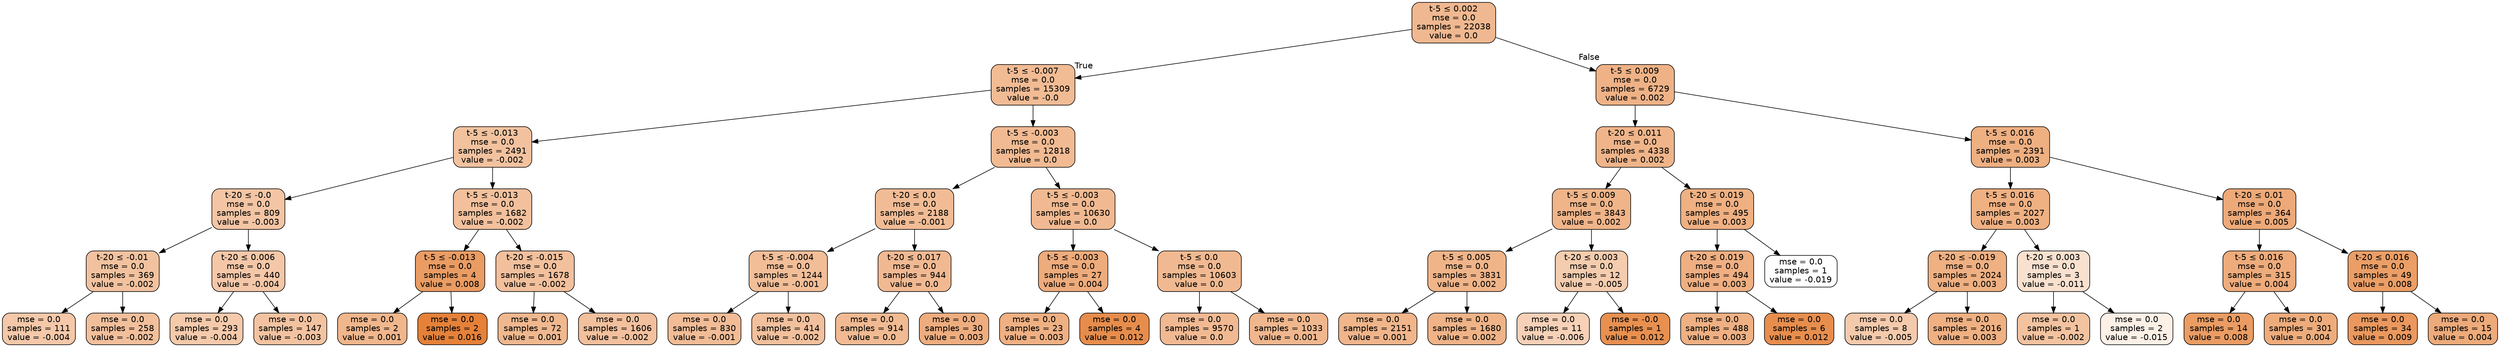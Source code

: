 digraph Tree {
node [shape=box, style="filled, rounded", color="black", fontname=helvetica] ;
edge [fontname=helvetica] ;
0 [label=<t-5 &le; 0.002<br/>mse = 0.0<br/>samples = 22038<br/>value = 0.0>, fillcolor="#f0b890"] ;
1 [label=<t-5 &le; -0.007<br/>mse = 0.0<br/>samples = 15309<br/>value = -0.0>, fillcolor="#f1bb94"] ;
0 -> 1 [labeldistance=2.5, labelangle=45, headlabel="True"] ;
2 [label=<t-5 &le; -0.013<br/>mse = 0.0<br/>samples = 2491<br/>value = -0.002>, fillcolor="#f2c29f"] ;
1 -> 2 ;
3 [label=<t-20 &le; -0.0<br/>mse = 0.0<br/>samples = 809<br/>value = -0.003>, fillcolor="#f3c5a4"] ;
2 -> 3 ;
4 [label=<t-20 &le; -0.01<br/>mse = 0.0<br/>samples = 369<br/>value = -0.002>, fillcolor="#f2c29f"] ;
3 -> 4 ;
5 [label=<mse = 0.0<br/>samples = 111<br/>value = -0.004>, fillcolor="#f4c8a9"] ;
4 -> 5 ;
6 [label=<mse = 0.0<br/>samples = 258<br/>value = -0.002>, fillcolor="#f2bf9b"] ;
4 -> 6 ;
7 [label=<t-20 &le; 0.006<br/>mse = 0.0<br/>samples = 440<br/>value = -0.004>, fillcolor="#f4c7a8"] ;
3 -> 7 ;
8 [label=<mse = 0.0<br/>samples = 293<br/>value = -0.004>, fillcolor="#f4caab"] ;
7 -> 8 ;
9 [label=<mse = 0.0<br/>samples = 147<br/>value = -0.003>, fillcolor="#f3c3a1"] ;
7 -> 9 ;
10 [label=<t-5 &le; -0.013<br/>mse = 0.0<br/>samples = 1682<br/>value = -0.002>, fillcolor="#f2c09c"] ;
2 -> 10 ;
11 [label=<t-5 &le; -0.013<br/>mse = 0.0<br/>samples = 4<br/>value = 0.008>, fillcolor="#ea9c63"] ;
10 -> 11 ;
12 [label=<mse = 0.0<br/>samples = 2<br/>value = 0.001>, fillcolor="#f0b68c"] ;
11 -> 12 ;
13 [label=<mse = 0.0<br/>samples = 2<br/>value = 0.016>, fillcolor="#e58139"] ;
11 -> 13 ;
14 [label=<t-20 &le; -0.015<br/>mse = 0.0<br/>samples = 1678<br/>value = -0.002>, fillcolor="#f2c09c"] ;
10 -> 14 ;
15 [label=<mse = 0.0<br/>samples = 72<br/>value = 0.001>, fillcolor="#f0b88f"] ;
14 -> 15 ;
16 [label=<mse = 0.0<br/>samples = 1606<br/>value = -0.002>, fillcolor="#f2c09d"] ;
14 -> 16 ;
17 [label=<t-5 &le; -0.003<br/>mse = 0.0<br/>samples = 12818<br/>value = 0.0>, fillcolor="#f1ba92"] ;
1 -> 17 ;
18 [label=<t-20 &le; 0.0<br/>mse = 0.0<br/>samples = 2188<br/>value = -0.001>, fillcolor="#f1bc95"] ;
17 -> 18 ;
19 [label=<t-5 &le; -0.004<br/>mse = 0.0<br/>samples = 1244<br/>value = -0.001>, fillcolor="#f2be98"] ;
18 -> 19 ;
20 [label=<mse = 0.0<br/>samples = 830<br/>value = -0.001>, fillcolor="#f1bc96"] ;
19 -> 20 ;
21 [label=<mse = 0.0<br/>samples = 414<br/>value = -0.002>, fillcolor="#f2c09c"] ;
19 -> 21 ;
22 [label=<t-20 &le; 0.017<br/>mse = 0.0<br/>samples = 944<br/>value = 0.0>, fillcolor="#f1b992"] ;
18 -> 22 ;
23 [label=<mse = 0.0<br/>samples = 914<br/>value = 0.0>, fillcolor="#f1ba92"] ;
22 -> 23 ;
24 [label=<mse = 0.0<br/>samples = 30<br/>value = 0.003>, fillcolor="#eead7f"] ;
22 -> 24 ;
25 [label=<t-5 &le; -0.003<br/>mse = 0.0<br/>samples = 10630<br/>value = 0.0>, fillcolor="#f1b991"] ;
17 -> 25 ;
26 [label=<t-5 &le; -0.003<br/>mse = 0.0<br/>samples = 27<br/>value = 0.004>, fillcolor="#eeab7b"] ;
25 -> 26 ;
27 [label=<mse = 0.0<br/>samples = 23<br/>value = 0.003>, fillcolor="#efb083"] ;
26 -> 27 ;
28 [label=<mse = 0.0<br/>samples = 4<br/>value = 0.012>, fillcolor="#e78d4c"] ;
26 -> 28 ;
29 [label=<t-5 &le; 0.0<br/>mse = 0.0<br/>samples = 10603<br/>value = 0.0>, fillcolor="#f1b991"] ;
25 -> 29 ;
30 [label=<mse = 0.0<br/>samples = 9570<br/>value = 0.0>, fillcolor="#f1b992"] ;
29 -> 30 ;
31 [label=<mse = 0.0<br/>samples = 1033<br/>value = 0.001>, fillcolor="#f0b78e"] ;
29 -> 31 ;
32 [label=<t-5 &le; 0.009<br/>mse = 0.0<br/>samples = 6729<br/>value = 0.002>, fillcolor="#efb286"] ;
0 -> 32 [labeldistance=2.5, labelangle=-45, headlabel="False"] ;
33 [label=<t-20 &le; 0.011<br/>mse = 0.0<br/>samples = 4338<br/>value = 0.002>, fillcolor="#efb489"] ;
32 -> 33 ;
34 [label=<t-5 &le; 0.009<br/>mse = 0.0<br/>samples = 3843<br/>value = 0.002>, fillcolor="#f0b489"] ;
33 -> 34 ;
35 [label=<t-5 &le; 0.005<br/>mse = 0.0<br/>samples = 3831<br/>value = 0.002>, fillcolor="#f0b489"] ;
34 -> 35 ;
36 [label=<mse = 0.0<br/>samples = 2151<br/>value = 0.001>, fillcolor="#f0b58b"] ;
35 -> 36 ;
37 [label=<mse = 0.0<br/>samples = 1680<br/>value = 0.002>, fillcolor="#efb387"] ;
35 -> 37 ;
38 [label=<t-20 &le; 0.003<br/>mse = 0.0<br/>samples = 12<br/>value = -0.005>, fillcolor="#f4ccae"] ;
34 -> 38 ;
39 [label=<mse = 0.0<br/>samples = 11<br/>value = -0.006>, fillcolor="#f6d1b7"] ;
38 -> 39 ;
40 [label=<mse = -0.0<br/>samples = 1<br/>value = 0.012>, fillcolor="#e89050"] ;
38 -> 40 ;
41 [label=<t-20 &le; 0.019<br/>mse = 0.0<br/>samples = 495<br/>value = 0.003>, fillcolor="#efb082"] ;
33 -> 41 ;
42 [label=<t-20 &le; 0.019<br/>mse = 0.0<br/>samples = 494<br/>value = 0.003>, fillcolor="#efaf82"] ;
41 -> 42 ;
43 [label=<mse = 0.0<br/>samples = 488<br/>value = 0.003>, fillcolor="#efb083"] ;
42 -> 43 ;
44 [label=<mse = 0.0<br/>samples = 6<br/>value = 0.012>, fillcolor="#e88e4d"] ;
42 -> 44 ;
45 [label=<mse = 0.0<br/>samples = 1<br/>value = -0.019>, fillcolor="#ffffff"] ;
41 -> 45 ;
46 [label=<t-5 &le; 0.016<br/>mse = 0.0<br/>samples = 2391<br/>value = 0.003>, fillcolor="#eeaf81"] ;
32 -> 46 ;
47 [label=<t-5 &le; 0.016<br/>mse = 0.0<br/>samples = 2027<br/>value = 0.003>, fillcolor="#efb082"] ;
46 -> 47 ;
48 [label=<t-20 &le; -0.019<br/>mse = 0.0<br/>samples = 2024<br/>value = 0.003>, fillcolor="#efb082"] ;
47 -> 48 ;
49 [label=<mse = 0.0<br/>samples = 8<br/>value = -0.005>, fillcolor="#f4caac"] ;
48 -> 49 ;
50 [label=<mse = 0.0<br/>samples = 2016<br/>value = 0.003>, fillcolor="#efb082"] ;
48 -> 50 ;
51 [label=<t-20 &le; 0.003<br/>mse = 0.0<br/>samples = 3<br/>value = -0.011>, fillcolor="#f9e1cf"] ;
47 -> 51 ;
52 [label=<mse = 0.0<br/>samples = 1<br/>value = -0.002>, fillcolor="#f3c3a0"] ;
51 -> 52 ;
53 [label=<mse = 0.0<br/>samples = 2<br/>value = -0.015>, fillcolor="#fcf0e7"] ;
51 -> 53 ;
54 [label=<t-20 &le; 0.01<br/>mse = 0.0<br/>samples = 364<br/>value = 0.005>, fillcolor="#eda978"] ;
46 -> 54 ;
55 [label=<t-5 &le; 0.016<br/>mse = 0.0<br/>samples = 315<br/>value = 0.004>, fillcolor="#eeab7b"] ;
54 -> 55 ;
56 [label=<mse = 0.0<br/>samples = 14<br/>value = 0.008>, fillcolor="#ea9c63"] ;
55 -> 56 ;
57 [label=<mse = 0.0<br/>samples = 301<br/>value = 0.004>, fillcolor="#eeac7c"] ;
55 -> 57 ;
58 [label=<t-20 &le; 0.016<br/>mse = 0.0<br/>samples = 49<br/>value = 0.008>, fillcolor="#eb9e66"] ;
54 -> 58 ;
59 [label=<mse = 0.0<br/>samples = 34<br/>value = 0.009>, fillcolor="#ea985e"] ;
58 -> 59 ;
60 [label=<mse = 0.0<br/>samples = 15<br/>value = 0.004>, fillcolor="#edaa7a"] ;
58 -> 60 ;
}